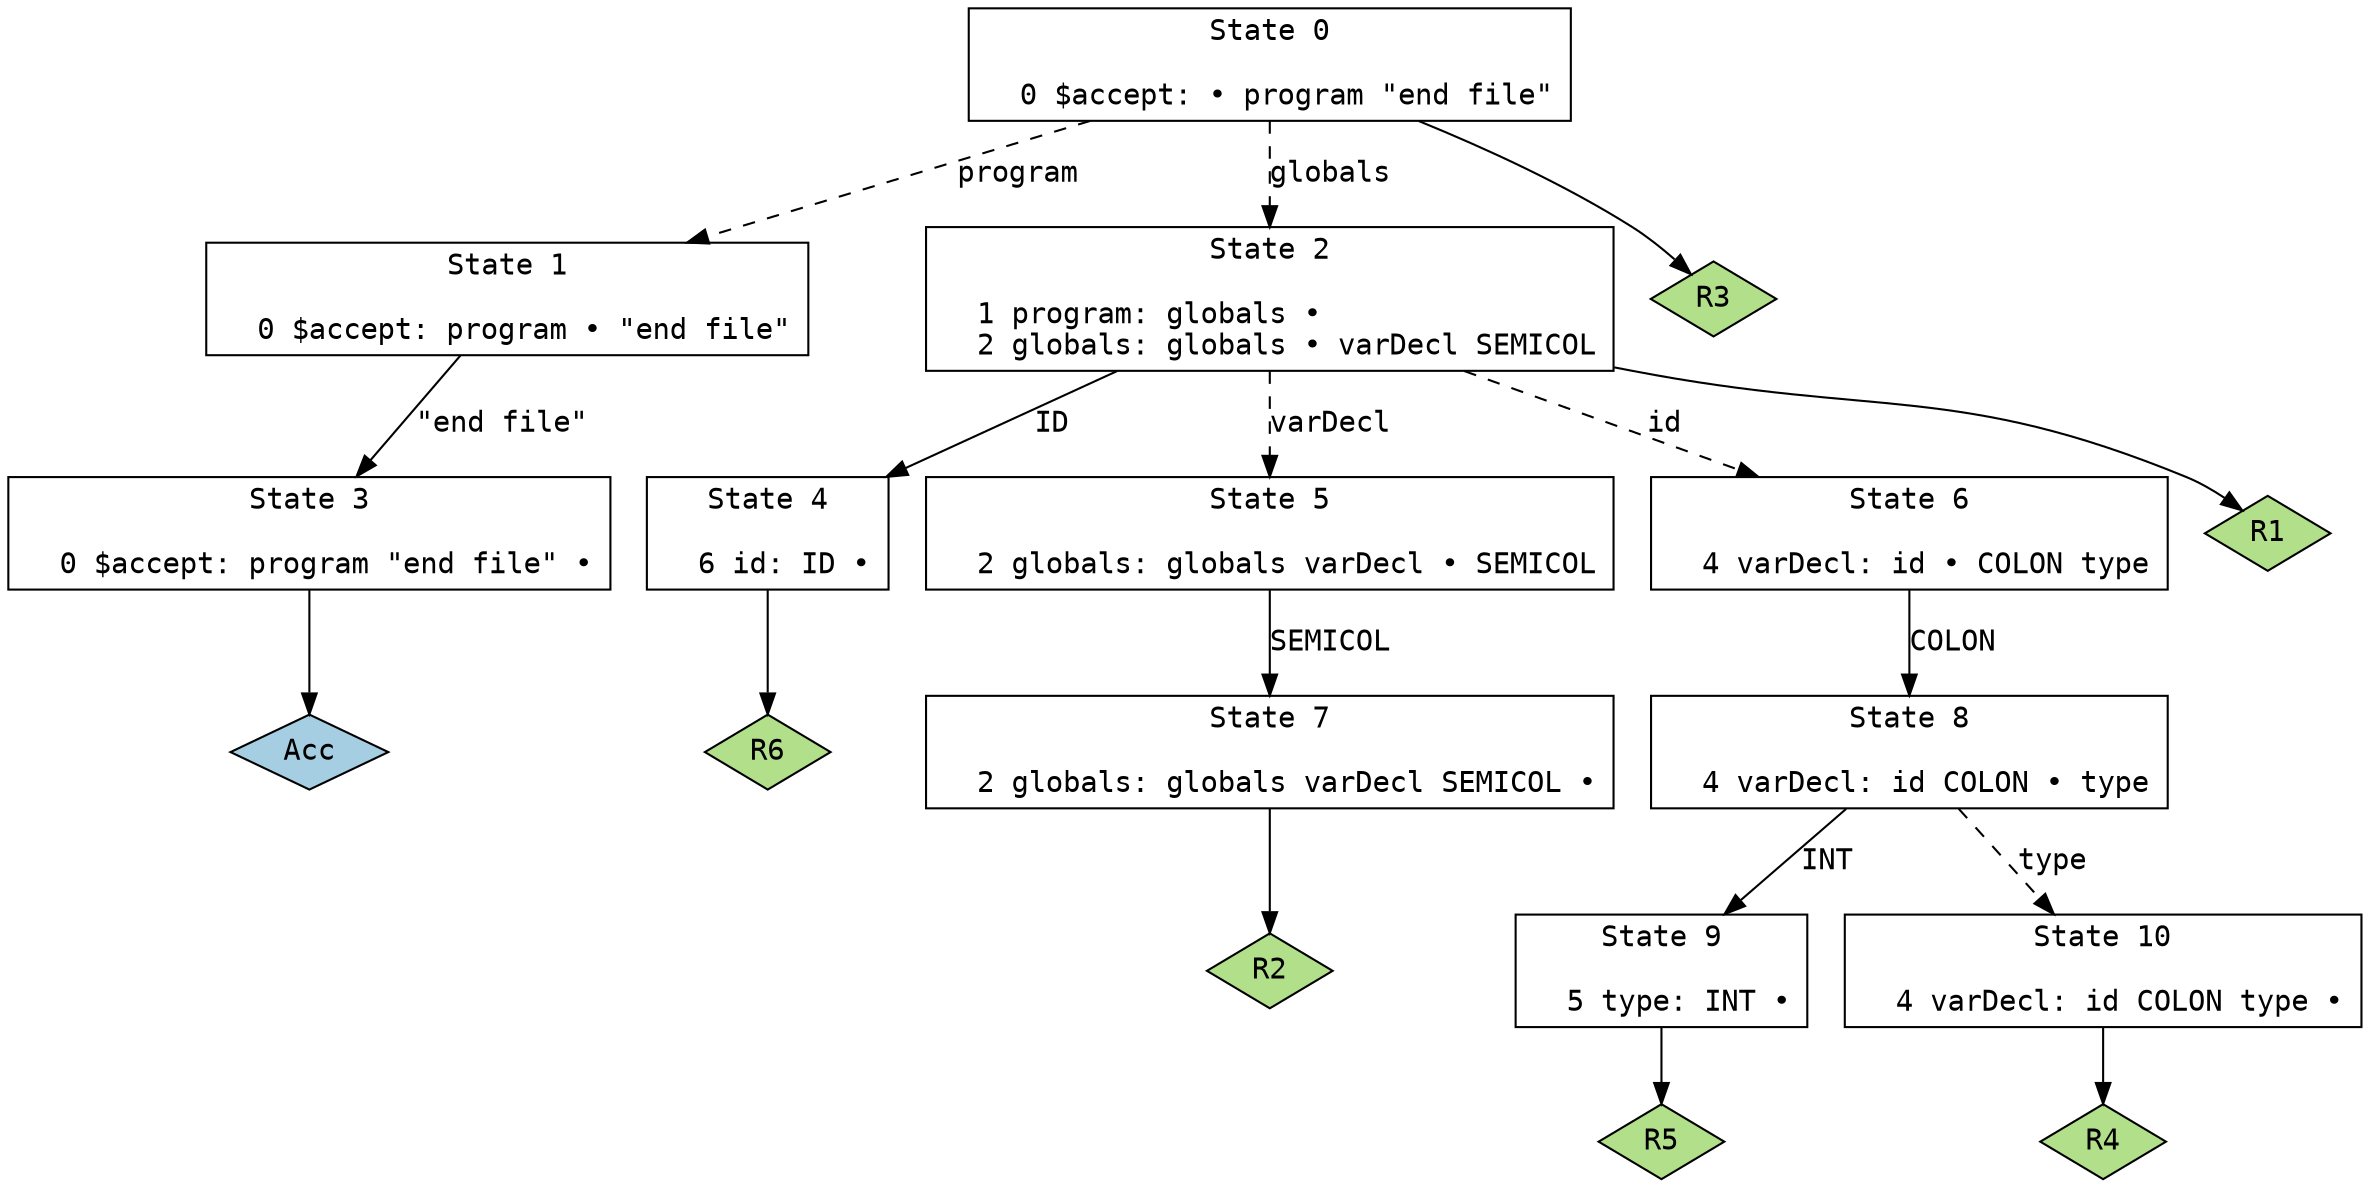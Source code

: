// Generated by GNU Bison 3.8.2.
// Report bugs to <bug-bison@gnu.org>.
// Home page: <https://www.gnu.org/software/bison/>.

digraph "a.yy"
{
  node [fontname = courier, shape = box, colorscheme = paired6]
  edge [fontname = courier]

  0 [label="State 0\n\l  0 $accept: • program \"end file\"\l"]
  0 -> 1 [style=dashed label="program"]
  0 -> 2 [style=dashed label="globals"]
  0 -> "0R3" [style=solid]
 "0R3" [label="R3", fillcolor=3, shape=diamond, style=filled]
  1 [label="State 1\n\l  0 $accept: program • \"end file\"\l"]
  1 -> 3 [style=solid label="\"end file\""]
  2 [label="State 2\n\l  1 program: globals •\l  2 globals: globals • varDecl SEMICOL\l"]
  2 -> 4 [style=solid label="ID"]
  2 -> 5 [style=dashed label="varDecl"]
  2 -> 6 [style=dashed label="id"]
  2 -> "2R1" [style=solid]
 "2R1" [label="R1", fillcolor=3, shape=diamond, style=filled]
  3 [label="State 3\n\l  0 $accept: program \"end file\" •\l"]
  3 -> "3R0" [style=solid]
 "3R0" [label="Acc", fillcolor=1, shape=diamond, style=filled]
  4 [label="State 4\n\l  6 id: ID •\l"]
  4 -> "4R6" [style=solid]
 "4R6" [label="R6", fillcolor=3, shape=diamond, style=filled]
  5 [label="State 5\n\l  2 globals: globals varDecl • SEMICOL\l"]
  5 -> 7 [style=solid label="SEMICOL"]
  6 [label="State 6\n\l  4 varDecl: id • COLON type\l"]
  6 -> 8 [style=solid label="COLON"]
  7 [label="State 7\n\l  2 globals: globals varDecl SEMICOL •\l"]
  7 -> "7R2" [style=solid]
 "7R2" [label="R2", fillcolor=3, shape=diamond, style=filled]
  8 [label="State 8\n\l  4 varDecl: id COLON • type\l"]
  8 -> 9 [style=solid label="INT"]
  8 -> 10 [style=dashed label="type"]
  9 [label="State 9\n\l  5 type: INT •\l"]
  9 -> "9R5" [style=solid]
 "9R5" [label="R5", fillcolor=3, shape=diamond, style=filled]
  10 [label="State 10\n\l  4 varDecl: id COLON type •\l"]
  10 -> "10R4" [style=solid]
 "10R4" [label="R4", fillcolor=3, shape=diamond, style=filled]
}
